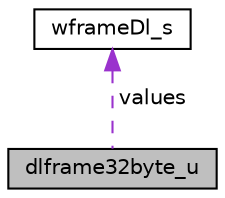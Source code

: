 digraph "dlframe32byte_u"
{
 // LATEX_PDF_SIZE
  edge [fontname="Helvetica",fontsize="10",labelfontname="Helvetica",labelfontsize="10"];
  node [fontname="Helvetica",fontsize="10",shape=record];
  Node1 [label="dlframe32byte_u",height=0.2,width=0.4,color="black", fillcolor="grey75", style="filled", fontcolor="black",tooltip=" "];
  Node2 -> Node1 [dir="back",color="darkorchid3",fontsize="10",style="dashed",label=" values" ];
  Node2 [label="wframeDl_s",height=0.2,width=0.4,color="black", fillcolor="white", style="filled",URL="$structwframe_dl__s.html",tooltip=" "];
}
